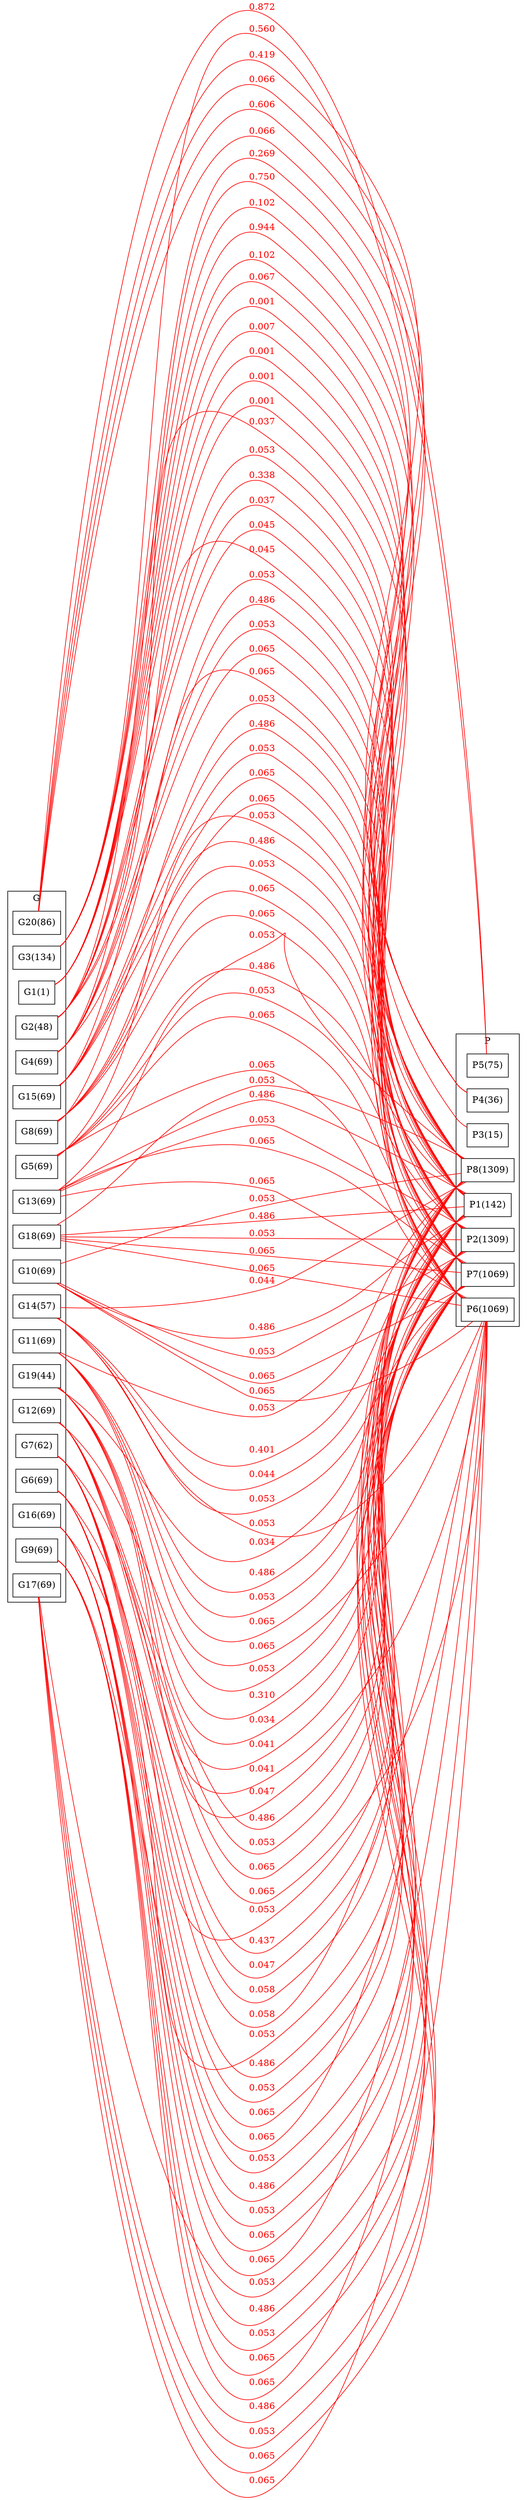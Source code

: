 strict graph BCG {
rankdir=LR;
splines=true;
ranksep="8 equally";
concentrate = true;
node [shape=rectangle];
subgraph cluster_G {
label = "G";
color=black;
rank="same"
G1 [label="G1(1)"];
G2 [label="G2(48)"];
G3 [label="G3(134)"];
G4 [label="G4(69)"];
G5 [label="G5(69)"];
G6 [label="G6(69)"];
G7 [label="G7(62)"];
G8 [label="G8(69)"];
G9 [label="G9(69)"];
G10 [label="G10(69)"];
G11 [label="G11(69)"];
G12 [label="G12(69)"];
G13 [label="G13(69)"];
G14 [label="G14(57)"];
G15 [label="G15(69)"];
G16 [label="G16(69)"];
G17 [label="G17(69)"];
G18 [label="G18(69)"];
G19 [label="G19(44)"];
G20 [label="G20(86)"];
}
subgraph cluster_P {
label = "P";
color="black";
rank="same"
P1 [label="P1(142)"];
P2 [label="P2(1309)"];
P3 [label="P3(15)"];
P4 [label="P4(36)"];
P5 [label="P5(75)"];
P6 [label="P6(1069)"];
P7 [label="P7(1069)"];
P8 [label="P8(1309)"];
}
G1 -- P1[label="0.007",color="red",fontcolor="red"];
G1 -- P2[label="0.001",color="red",fontcolor="red"];
G1 -- P3[label="0.067",color="red",fontcolor="red"];
G1 -- P6[label="0.001",color="red",fontcolor="red"];
G1 -- P7[label="0.001",color="red",fontcolor="red"];
G1 -- P8[label="0.001",color="red",fontcolor="red"];
G2 -- P1[label="0.338",color="red",fontcolor="red"];
G2 -- P2[label="0.037",color="red",fontcolor="red"];
G2 -- P4[label="0.750",color="red",fontcolor="red"];
G2 -- P6[label="0.045",color="red",fontcolor="red"];
G2 -- P7[label="0.045",color="red",fontcolor="red"];
G2 -- P8[label="0.037",color="red",fontcolor="red"];
G3 -- P1[label="0.944",color="red",fontcolor="red"];
G3 -- P2[label="0.102",color="red",fontcolor="red"];
G3 -- P4[label="0.269",color="red",fontcolor="red"];
G3 -- P5[label="0.560",color="red",fontcolor="red"];
G3 -- P8[label="0.102",color="red",fontcolor="red"];
G4 -- P1[label="0.486",color="red",fontcolor="red"];
G4 -- P2[label="0.053",color="red",fontcolor="red"];
G4 -- P6[label="0.065",color="red",fontcolor="red"];
G4 -- P7[label="0.065",color="red",fontcolor="red"];
G4 -- P8[label="0.053",color="red",fontcolor="red"];
G5 -- P1[label="0.486",color="red",fontcolor="red"];
G5 -- P2[label="0.053",color="red",fontcolor="red"];
G5 -- P6[label="0.065",color="red",fontcolor="red"];
G5 -- P7[label="0.065",color="red",fontcolor="red"];
G5 -- P8[label="0.053",color="red",fontcolor="red"];
G6 -- P1[label="0.486",color="red",fontcolor="red"];
G6 -- P2[label="0.053",color="red",fontcolor="red"];
G6 -- P6[label="0.065",color="red",fontcolor="red"];
G6 -- P7[label="0.065",color="red",fontcolor="red"];
G6 -- P8[label="0.053",color="red",fontcolor="red"];
G7 -- P1[label="0.437",color="red",fontcolor="red"];
G7 -- P2[label="0.047",color="red",fontcolor="red"];
G7 -- P6[label="0.058",color="red",fontcolor="red"];
G7 -- P7[label="0.058",color="red",fontcolor="red"];
G7 -- P8[label="0.047",color="red",fontcolor="red"];
G8 -- P1[label="0.486",color="red",fontcolor="red"];
G8 -- P2[label="0.053",color="red",fontcolor="red"];
G8 -- P6[label="0.065",color="red",fontcolor="red"];
G8 -- P7[label="0.065",color="red",fontcolor="red"];
G8 -- P8[label="0.053",color="red",fontcolor="red"];
G9 -- P1[label="0.486",color="red",fontcolor="red"];
G9 -- P2[label="0.053",color="red",fontcolor="red"];
G9 -- P6[label="0.065",color="red",fontcolor="red"];
G9 -- P7[label="0.065",color="red",fontcolor="red"];
G9 -- P8[label="0.053",color="red",fontcolor="red"];
G10 -- P1[label="0.486",color="red",fontcolor="red"];
G10 -- P2[label="0.053",color="red",fontcolor="red"];
G10 -- P6[label="0.065",color="red",fontcolor="red"];
G10 -- P7[label="0.065",color="red",fontcolor="red"];
G10 -- P8[label="0.053",color="red",fontcolor="red"];
G11 -- P1[label="0.486",color="red",fontcolor="red"];
G11 -- P2[label="0.053",color="red",fontcolor="red"];
G11 -- P6[label="0.065",color="red",fontcolor="red"];
G11 -- P7[label="0.065",color="red",fontcolor="red"];
G11 -- P8[label="0.053",color="red",fontcolor="red"];
G12 -- P1[label="0.486",color="red",fontcolor="red"];
G12 -- P2[label="0.053",color="red",fontcolor="red"];
G12 -- P6[label="0.065",color="red",fontcolor="red"];
G12 -- P7[label="0.065",color="red",fontcolor="red"];
G12 -- P8[label="0.053",color="red",fontcolor="red"];
G13 -- P1[label="0.486",color="red",fontcolor="red"];
G13 -- P2[label="0.053",color="red",fontcolor="red"];
G13 -- P6[label="0.065",color="red",fontcolor="red"];
G13 -- P7[label="0.065",color="red",fontcolor="red"];
G13 -- P8[label="0.053",color="red",fontcolor="red"];
G14 -- P1[label="0.401",color="red",fontcolor="red"];
G14 -- P2[label="0.044",color="red",fontcolor="red"];
G14 -- P6[label="0.053",color="red",fontcolor="red"];
G14 -- P7[label="0.053",color="red",fontcolor="red"];
G14 -- P8[label="0.044",color="red",fontcolor="red"];
G15 -- P1[label="0.486",color="red",fontcolor="red"];
G15 -- P2[label="0.053",color="red",fontcolor="red"];
G15 -- P6[label="0.065",color="red",fontcolor="red"];
G15 -- P7[label="0.065",color="red",fontcolor="red"];
G15 -- P8[label="0.053",color="red",fontcolor="red"];
G16 -- P1[label="0.486",color="red",fontcolor="red"];
G16 -- P2[label="0.053",color="red",fontcolor="red"];
G16 -- P6[label="0.065",color="red",fontcolor="red"];
G16 -- P7[label="0.065",color="red",fontcolor="red"];
G16 -- P8[label="0.053",color="red",fontcolor="red"];
G17 -- P1[label="0.486",color="red",fontcolor="red"];
G17 -- P2[label="0.053",color="red",fontcolor="red"];
G17 -- P6[label="0.065",color="red",fontcolor="red"];
G17 -- P7[label="0.065",color="red",fontcolor="red"];
G17 -- P8[label="0.053",color="red",fontcolor="red"];
G18 -- P1[label="0.486",color="red",fontcolor="red"];
G18 -- P2[label="0.053",color="red",fontcolor="red"];
G18 -- P6[label="0.065",color="red",fontcolor="red"];
G18 -- P7[label="0.065",color="red",fontcolor="red"];
G18 -- P8[label="0.053",color="red",fontcolor="red"];
G19 -- P1[label="0.310",color="red",fontcolor="red"];
G19 -- P2[label="0.034",color="red",fontcolor="red"];
G19 -- P6[label="0.041",color="red",fontcolor="red"];
G19 -- P7[label="0.041",color="red",fontcolor="red"];
G19 -- P8[label="0.034",color="red",fontcolor="red"];
G20 -- P1[label="0.606",color="red",fontcolor="red"];
G20 -- P2[label="0.066",color="red",fontcolor="red"];
G20 -- P4[label="0.419",color="red",fontcolor="red"];
G20 -- P5[label="0.872",color="red",fontcolor="red"];
G20 -- P8[label="0.066",color="red",fontcolor="red"];
}
